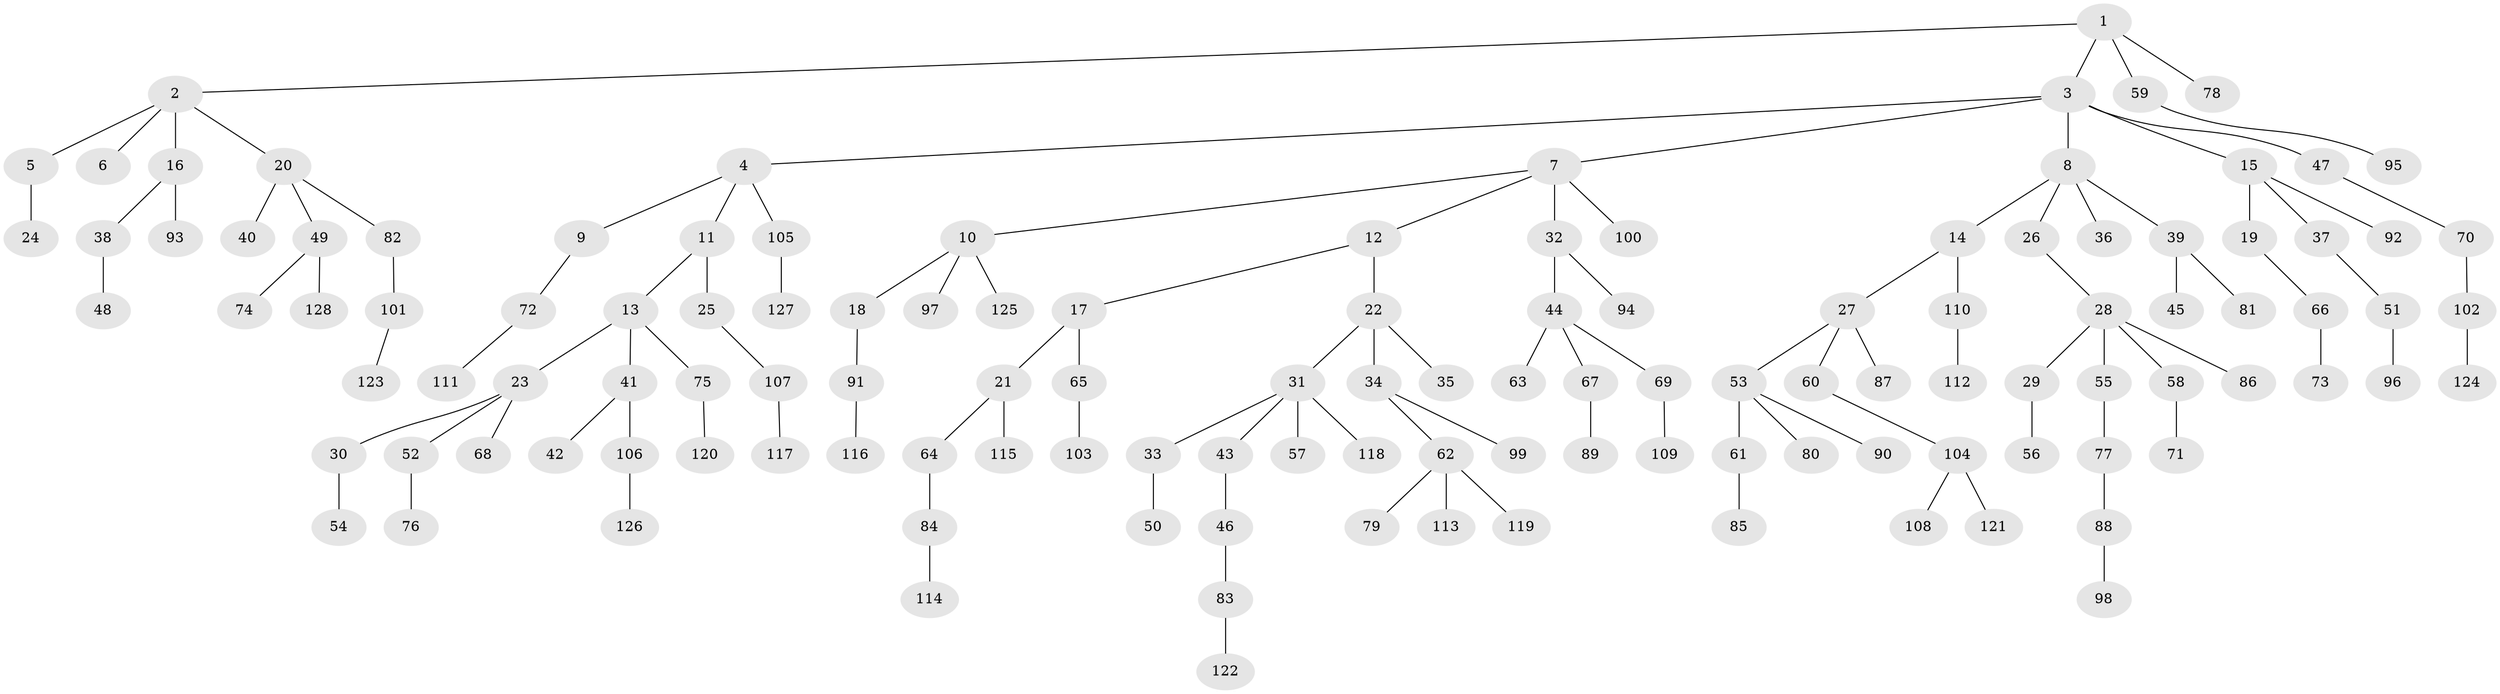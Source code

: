 // Generated by graph-tools (version 1.1) at 2025/52/03/09/25 04:52:39]
// undirected, 128 vertices, 127 edges
graph export_dot {
graph [start="1"]
  node [color=gray90,style=filled];
  1;
  2;
  3;
  4;
  5;
  6;
  7;
  8;
  9;
  10;
  11;
  12;
  13;
  14;
  15;
  16;
  17;
  18;
  19;
  20;
  21;
  22;
  23;
  24;
  25;
  26;
  27;
  28;
  29;
  30;
  31;
  32;
  33;
  34;
  35;
  36;
  37;
  38;
  39;
  40;
  41;
  42;
  43;
  44;
  45;
  46;
  47;
  48;
  49;
  50;
  51;
  52;
  53;
  54;
  55;
  56;
  57;
  58;
  59;
  60;
  61;
  62;
  63;
  64;
  65;
  66;
  67;
  68;
  69;
  70;
  71;
  72;
  73;
  74;
  75;
  76;
  77;
  78;
  79;
  80;
  81;
  82;
  83;
  84;
  85;
  86;
  87;
  88;
  89;
  90;
  91;
  92;
  93;
  94;
  95;
  96;
  97;
  98;
  99;
  100;
  101;
  102;
  103;
  104;
  105;
  106;
  107;
  108;
  109;
  110;
  111;
  112;
  113;
  114;
  115;
  116;
  117;
  118;
  119;
  120;
  121;
  122;
  123;
  124;
  125;
  126;
  127;
  128;
  1 -- 2;
  1 -- 3;
  1 -- 59;
  1 -- 78;
  2 -- 5;
  2 -- 6;
  2 -- 16;
  2 -- 20;
  3 -- 4;
  3 -- 7;
  3 -- 8;
  3 -- 15;
  3 -- 47;
  4 -- 9;
  4 -- 11;
  4 -- 105;
  5 -- 24;
  7 -- 10;
  7 -- 12;
  7 -- 32;
  7 -- 100;
  8 -- 14;
  8 -- 26;
  8 -- 36;
  8 -- 39;
  9 -- 72;
  10 -- 18;
  10 -- 97;
  10 -- 125;
  11 -- 13;
  11 -- 25;
  12 -- 17;
  12 -- 22;
  13 -- 23;
  13 -- 41;
  13 -- 75;
  14 -- 27;
  14 -- 110;
  15 -- 19;
  15 -- 37;
  15 -- 92;
  16 -- 38;
  16 -- 93;
  17 -- 21;
  17 -- 65;
  18 -- 91;
  19 -- 66;
  20 -- 40;
  20 -- 49;
  20 -- 82;
  21 -- 64;
  21 -- 115;
  22 -- 31;
  22 -- 34;
  22 -- 35;
  23 -- 30;
  23 -- 52;
  23 -- 68;
  25 -- 107;
  26 -- 28;
  27 -- 53;
  27 -- 60;
  27 -- 87;
  28 -- 29;
  28 -- 55;
  28 -- 58;
  28 -- 86;
  29 -- 56;
  30 -- 54;
  31 -- 33;
  31 -- 43;
  31 -- 57;
  31 -- 118;
  32 -- 44;
  32 -- 94;
  33 -- 50;
  34 -- 62;
  34 -- 99;
  37 -- 51;
  38 -- 48;
  39 -- 45;
  39 -- 81;
  41 -- 42;
  41 -- 106;
  43 -- 46;
  44 -- 63;
  44 -- 67;
  44 -- 69;
  46 -- 83;
  47 -- 70;
  49 -- 74;
  49 -- 128;
  51 -- 96;
  52 -- 76;
  53 -- 61;
  53 -- 80;
  53 -- 90;
  55 -- 77;
  58 -- 71;
  59 -- 95;
  60 -- 104;
  61 -- 85;
  62 -- 79;
  62 -- 113;
  62 -- 119;
  64 -- 84;
  65 -- 103;
  66 -- 73;
  67 -- 89;
  69 -- 109;
  70 -- 102;
  72 -- 111;
  75 -- 120;
  77 -- 88;
  82 -- 101;
  83 -- 122;
  84 -- 114;
  88 -- 98;
  91 -- 116;
  101 -- 123;
  102 -- 124;
  104 -- 108;
  104 -- 121;
  105 -- 127;
  106 -- 126;
  107 -- 117;
  110 -- 112;
}
